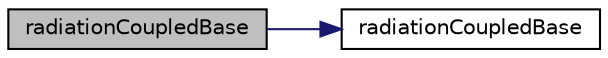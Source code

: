 digraph "radiationCoupledBase"
{
  bgcolor="transparent";
  edge [fontname="Helvetica",fontsize="10",labelfontname="Helvetica",labelfontsize="10"];
  node [fontname="Helvetica",fontsize="10",shape=record];
  rankdir="LR";
  Node1 [label="radiationCoupledBase",height=0.2,width=0.4,color="black", fillcolor="grey75", style="filled", fontcolor="black"];
  Node1 -> Node2 [color="midnightblue",fontsize="10",style="solid",fontname="Helvetica"];
  Node2 [label="radiationCoupledBase",height=0.2,width=0.4,color="black",URL="$a02115.html#a215c73021cec4a166e04dbec0c98d9f8",tooltip="Construct from patch, emissivity mode and emissivity. "];
}
